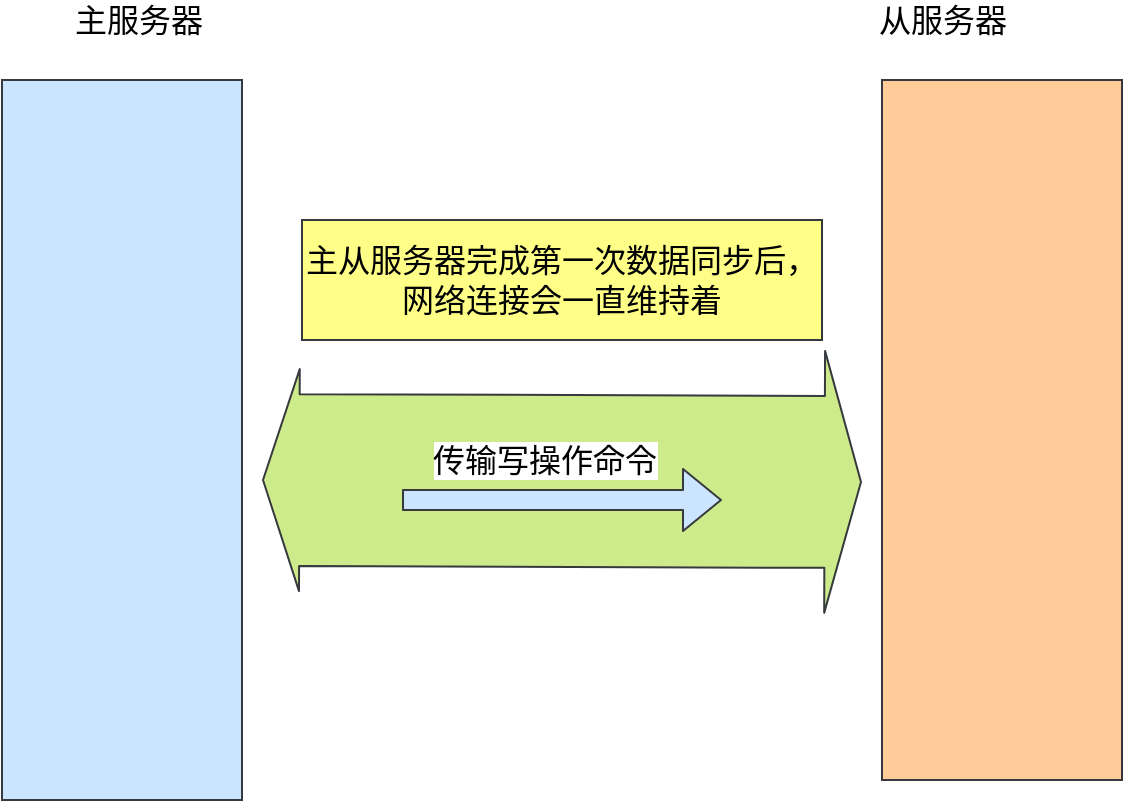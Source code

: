<mxfile version="14.6.11" type="github">
  <diagram id="MyO1NP170Oxl3Cmgn4bB" name="第 1 页">
    <mxGraphModel dx="946" dy="558" grid="1" gridSize="10" guides="1" tooltips="1" connect="1" arrows="1" fold="1" page="1" pageScale="1" pageWidth="827" pageHeight="1169" math="0" shadow="0">
      <root>
        <mxCell id="0" />
        <mxCell id="1" parent="0" />
        <mxCell id="TVnOm0zYXoVIGoXwB4Vy-22" value="" style="shape=flexArrow;endArrow=classic;startArrow=classic;html=1;fontSize=16;fillColor=#cdeb8b;strokeColor=#36393d;width=86;endSize=5.73;endWidth=44;startSize=5.73;startWidth=24;" edge="1" parent="1">
          <mxGeometry width="100" height="100" relative="1" as="geometry">
            <mxPoint x="200" y="320" as="sourcePoint" />
            <mxPoint x="500" y="321" as="targetPoint" />
          </mxGeometry>
        </mxCell>
        <mxCell id="TVnOm0zYXoVIGoXwB4Vy-2" value="" style="rounded=0;whiteSpace=wrap;html=1;fillColor=#cce5ff;strokeColor=#36393d;" vertex="1" parent="1">
          <mxGeometry x="70" y="120" width="120" height="360" as="geometry" />
        </mxCell>
        <mxCell id="TVnOm0zYXoVIGoXwB4Vy-3" value="" style="rounded=0;whiteSpace=wrap;html=1;fillColor=#ffcc99;strokeColor=#36393d;" vertex="1" parent="1">
          <mxGeometry x="510" y="120" width="120" height="350" as="geometry" />
        </mxCell>
        <mxCell id="TVnOm0zYXoVIGoXwB4Vy-15" value="主服务器" style="text;html=1;align=center;verticalAlign=middle;resizable=0;points=[];autosize=1;strokeColor=none;fontSize=16;" vertex="1" parent="1">
          <mxGeometry x="97.5" y="80" width="80" height="20" as="geometry" />
        </mxCell>
        <mxCell id="TVnOm0zYXoVIGoXwB4Vy-16" value="从服务器&lt;br&gt;" style="text;html=1;align=center;verticalAlign=middle;resizable=0;points=[];autosize=1;strokeColor=none;fontSize=16;" vertex="1" parent="1">
          <mxGeometry x="500" y="80" width="80" height="20" as="geometry" />
        </mxCell>
        <mxCell id="TVnOm0zYXoVIGoXwB4Vy-18" value="主从服务器完成第一次数据同步后，&lt;br style=&quot;font-size: 16px;&quot;&gt;网络连接会一直维持着" style="rounded=0;whiteSpace=wrap;html=1;fillColor=#ffff88;strokeColor=#36393d;fontSize=16;" vertex="1" parent="1">
          <mxGeometry x="220" y="190" width="260" height="60" as="geometry" />
        </mxCell>
        <mxCell id="TVnOm0zYXoVIGoXwB4Vy-23" value="" style="shape=flexArrow;endArrow=classic;html=1;fontSize=16;fillColor=#cce5ff;strokeColor=#36393d;" edge="1" parent="1">
          <mxGeometry width="50" height="50" relative="1" as="geometry">
            <mxPoint x="270" y="330" as="sourcePoint" />
            <mxPoint x="430" y="330" as="targetPoint" />
          </mxGeometry>
        </mxCell>
        <mxCell id="TVnOm0zYXoVIGoXwB4Vy-33" value="传输写操作命令" style="edgeLabel;html=1;align=center;verticalAlign=middle;resizable=0;points=[];fontSize=16;" vertex="1" connectable="0" parent="TVnOm0zYXoVIGoXwB4Vy-23">
          <mxGeometry x="0.2" y="2" relative="1" as="geometry">
            <mxPoint x="-25" y="-18" as="offset" />
          </mxGeometry>
        </mxCell>
      </root>
    </mxGraphModel>
  </diagram>
</mxfile>
